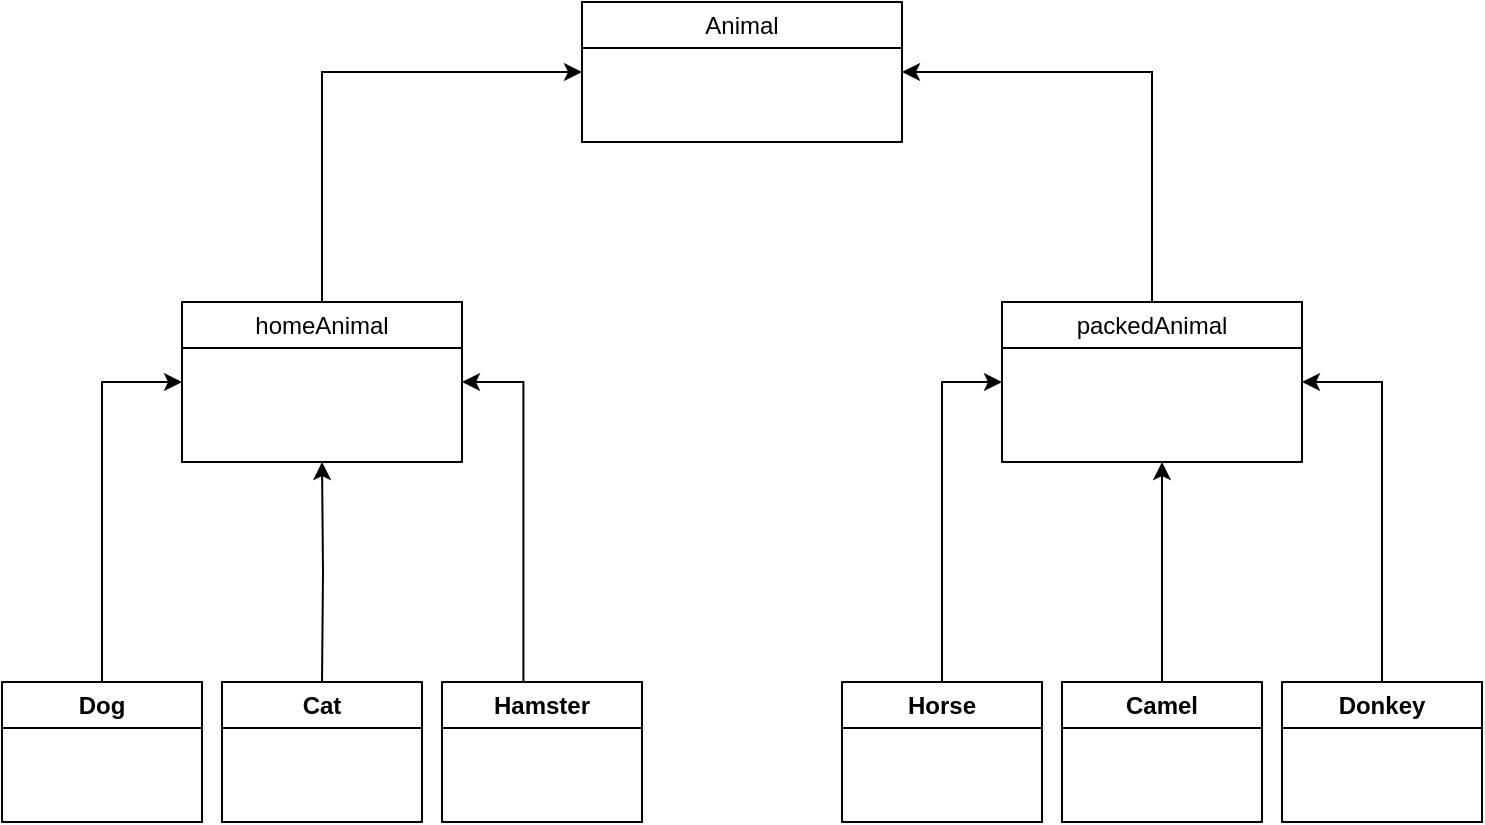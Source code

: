 <mxfile version="24.7.14">
  <diagram name="Страница — 1" id="EZrRZplgt3jkxQLuxHxC">
    <mxGraphModel dx="1146" dy="663" grid="1" gridSize="10" guides="1" tooltips="1" connect="1" arrows="1" fold="1" page="1" pageScale="1" pageWidth="827" pageHeight="1169" math="0" shadow="0">
      <root>
        <mxCell id="0" />
        <mxCell id="1" parent="0" />
        <mxCell id="9uFnDAk2Y2c-RcscimrC-6" style="edgeStyle=orthogonalEdgeStyle;rounded=0;orthogonalLoop=1;jettySize=auto;html=1;entryX=0;entryY=0.5;entryDx=0;entryDy=0;exitX=0.5;exitY=0;exitDx=0;exitDy=0;" edge="1" parent="1" source="9uFnDAk2Y2c-RcscimrC-29" target="9uFnDAk2Y2c-RcscimrC-26">
          <mxGeometry relative="1" as="geometry">
            <mxPoint x="160" y="290" as="sourcePoint" />
            <mxPoint x="330" y="175" as="targetPoint" />
          </mxGeometry>
        </mxCell>
        <mxCell id="9uFnDAk2Y2c-RcscimrC-8" style="edgeStyle=orthogonalEdgeStyle;rounded=0;orthogonalLoop=1;jettySize=auto;html=1;entryX=1;entryY=0.5;entryDx=0;entryDy=0;exitX=0.5;exitY=0;exitDx=0;exitDy=0;" edge="1" parent="1" source="9uFnDAk2Y2c-RcscimrC-30" target="9uFnDAk2Y2c-RcscimrC-26">
          <mxGeometry relative="1" as="geometry">
            <mxPoint x="570" y="260" as="sourcePoint" />
            <mxPoint x="450" y="175" as="targetPoint" />
          </mxGeometry>
        </mxCell>
        <mxCell id="9uFnDAk2Y2c-RcscimrC-16" style="edgeStyle=orthogonalEdgeStyle;rounded=0;orthogonalLoop=1;jettySize=auto;html=1;entryX=0;entryY=0.5;entryDx=0;entryDy=0;exitX=0.5;exitY=0;exitDx=0;exitDy=0;" edge="1" parent="1" source="9uFnDAk2Y2c-RcscimrC-32" target="9uFnDAk2Y2c-RcscimrC-29">
          <mxGeometry relative="1" as="geometry">
            <mxPoint x="30" y="470" as="sourcePoint" />
            <mxPoint x="100" y="320" as="targetPoint" />
          </mxGeometry>
        </mxCell>
        <mxCell id="9uFnDAk2Y2c-RcscimrC-17" style="edgeStyle=orthogonalEdgeStyle;rounded=0;orthogonalLoop=1;jettySize=auto;html=1;entryX=0.5;entryY=1;entryDx=0;entryDy=0;" edge="1" parent="1" target="9uFnDAk2Y2c-RcscimrC-29">
          <mxGeometry relative="1" as="geometry">
            <mxPoint x="160" y="470" as="sourcePoint" />
            <mxPoint x="160" y="350" as="targetPoint" />
          </mxGeometry>
        </mxCell>
        <mxCell id="9uFnDAk2Y2c-RcscimrC-18" style="edgeStyle=orthogonalEdgeStyle;rounded=0;orthogonalLoop=1;jettySize=auto;html=1;exitX=0.407;exitY=0;exitDx=0;exitDy=0;entryX=1;entryY=0.5;entryDx=0;entryDy=0;exitPerimeter=0;" edge="1" parent="1" source="9uFnDAk2Y2c-RcscimrC-36" target="9uFnDAk2Y2c-RcscimrC-29">
          <mxGeometry relative="1" as="geometry">
            <mxPoint x="290" y="470" as="sourcePoint" />
            <mxPoint x="230" y="320" as="targetPoint" />
          </mxGeometry>
        </mxCell>
        <mxCell id="9uFnDAk2Y2c-RcscimrC-19" style="edgeStyle=orthogonalEdgeStyle;rounded=0;orthogonalLoop=1;jettySize=auto;html=1;entryX=0;entryY=0.5;entryDx=0;entryDy=0;exitX=0.5;exitY=0;exitDx=0;exitDy=0;" edge="1" parent="1" source="9uFnDAk2Y2c-RcscimrC-37" target="9uFnDAk2Y2c-RcscimrC-30">
          <mxGeometry relative="1" as="geometry">
            <mxPoint x="450" y="470" as="sourcePoint" />
            <mxPoint x="480" y="340" as="targetPoint" />
          </mxGeometry>
        </mxCell>
        <mxCell id="9uFnDAk2Y2c-RcscimrC-21" style="edgeStyle=orthogonalEdgeStyle;rounded=0;orthogonalLoop=1;jettySize=auto;html=1;entryX=1;entryY=0.5;entryDx=0;entryDy=0;exitX=0.5;exitY=0;exitDx=0;exitDy=0;" edge="1" parent="1" source="9uFnDAk2Y2c-RcscimrC-39" target="9uFnDAk2Y2c-RcscimrC-30">
          <mxGeometry relative="1" as="geometry">
            <mxPoint x="710" y="470" as="sourcePoint" />
            <mxPoint x="630" y="320" as="targetPoint" />
          </mxGeometry>
        </mxCell>
        <mxCell id="9uFnDAk2Y2c-RcscimrC-20" style="edgeStyle=orthogonalEdgeStyle;rounded=0;orthogonalLoop=1;jettySize=auto;html=1;" edge="1" parent="1">
          <mxGeometry relative="1" as="geometry">
            <mxPoint x="580" y="470" as="sourcePoint" />
            <mxPoint x="580" y="360" as="targetPoint" />
          </mxGeometry>
        </mxCell>
        <mxCell id="9uFnDAk2Y2c-RcscimrC-26" value="&lt;div style=&quot;font-weight: 400; text-align: left;&quot;&gt;&lt;span style=&quot;background-color: initial;&quot;&gt;Animal&lt;/span&gt;&lt;/div&gt;" style="swimlane;whiteSpace=wrap;html=1;" vertex="1" parent="1">
          <mxGeometry x="290" y="130" width="160" height="70" as="geometry" />
        </mxCell>
        <mxCell id="9uFnDAk2Y2c-RcscimrC-29" value="&lt;span style=&quot;font-weight: 400;&quot;&gt;homeAnimal&lt;/span&gt;" style="swimlane;whiteSpace=wrap;html=1;" vertex="1" parent="1">
          <mxGeometry x="90" y="280" width="140" height="80" as="geometry" />
        </mxCell>
        <mxCell id="9uFnDAk2Y2c-RcscimrC-30" value="&lt;span style=&quot;font-weight: 400;&quot;&gt;packedAnimal&lt;/span&gt;" style="swimlane;whiteSpace=wrap;html=1;" vertex="1" parent="1">
          <mxGeometry x="500" y="280" width="150" height="80" as="geometry" />
        </mxCell>
        <mxCell id="9uFnDAk2Y2c-RcscimrC-32" value="Dog" style="swimlane;whiteSpace=wrap;html=1;" vertex="1" parent="1">
          <mxGeometry y="470" width="100" height="70" as="geometry" />
        </mxCell>
        <mxCell id="9uFnDAk2Y2c-RcscimrC-35" value="Cat" style="swimlane;whiteSpace=wrap;html=1;" vertex="1" parent="1">
          <mxGeometry x="110" y="470" width="100" height="70" as="geometry" />
        </mxCell>
        <mxCell id="9uFnDAk2Y2c-RcscimrC-36" value="Hamster" style="swimlane;whiteSpace=wrap;html=1;startSize=23;" vertex="1" parent="1">
          <mxGeometry x="220" y="470" width="100" height="70" as="geometry" />
        </mxCell>
        <mxCell id="9uFnDAk2Y2c-RcscimrC-37" value="Horse" style="swimlane;whiteSpace=wrap;html=1;" vertex="1" parent="1">
          <mxGeometry x="420" y="470" width="100" height="70" as="geometry" />
        </mxCell>
        <mxCell id="9uFnDAk2Y2c-RcscimrC-38" value="Camel" style="swimlane;whiteSpace=wrap;html=1;startSize=23;" vertex="1" parent="1">
          <mxGeometry x="530" y="470" width="100" height="70" as="geometry" />
        </mxCell>
        <mxCell id="9uFnDAk2Y2c-RcscimrC-39" value="Donkey" style="swimlane;whiteSpace=wrap;html=1;" vertex="1" parent="1">
          <mxGeometry x="640" y="470" width="100" height="70" as="geometry" />
        </mxCell>
      </root>
    </mxGraphModel>
  </diagram>
</mxfile>
